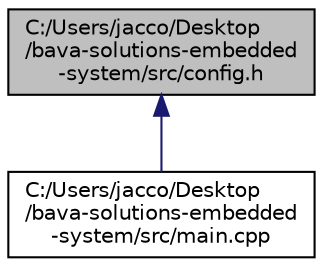 digraph "C:/Users/jacco/Desktop/bava-solutions-embedded-system/src/config.h"
{
 // LATEX_PDF_SIZE
  edge [fontname="Helvetica",fontsize="10",labelfontname="Helvetica",labelfontsize="10"];
  node [fontname="Helvetica",fontsize="10",shape=record];
  Node1 [label="C:/Users/jacco/Desktop\l/bava-solutions-embedded\l-system/src/config.h",height=0.2,width=0.4,color="black", fillcolor="grey75", style="filled", fontcolor="black",tooltip=" "];
  Node1 -> Node2 [dir="back",color="midnightblue",fontsize="10",style="solid",fontname="Helvetica"];
  Node2 [label="C:/Users/jacco/Desktop\l/bava-solutions-embedded\l-system/src/main.cpp",height=0.2,width=0.4,color="black", fillcolor="white", style="filled",URL="$main_8cpp.html",tooltip=" "];
}
